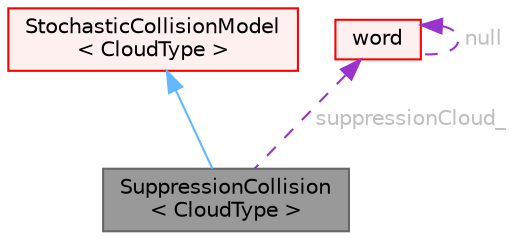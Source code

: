 digraph "SuppressionCollision&lt; CloudType &gt;"
{
 // LATEX_PDF_SIZE
  bgcolor="transparent";
  edge [fontname=Helvetica,fontsize=10,labelfontname=Helvetica,labelfontsize=10];
  node [fontname=Helvetica,fontsize=10,shape=box,height=0.2,width=0.4];
  Node1 [id="Node000001",label="SuppressionCollision\l\< CloudType \>",height=0.2,width=0.4,color="gray40", fillcolor="grey60", style="filled", fontcolor="black",tooltip="Inter-cloud collision model, whereby the canReact flag can be used to inhibit devolatilisation and su..."];
  Node2 -> Node1 [id="edge1_Node000001_Node000002",dir="back",color="steelblue1",style="solid",tooltip=" "];
  Node2 [id="Node000002",label="StochasticCollisionModel\l\< CloudType \>",height=0.2,width=0.4,color="red", fillcolor="#FFF0F0", style="filled",URL="$classFoam_1_1StochasticCollisionModel.html",tooltip="Templated stochastic collision model class."];
  Node5 -> Node1 [id="edge2_Node000001_Node000005",dir="back",color="darkorchid3",style="dashed",tooltip=" ",label=" suppressionCloud_",fontcolor="grey" ];
  Node5 [id="Node000005",label="word",height=0.2,width=0.4,color="red", fillcolor="#FFF0F0", style="filled",URL="$classFoam_1_1word.html",tooltip="A class for handling words, derived from Foam::string."];
  Node5 -> Node5 [id="edge3_Node000005_Node000005",dir="back",color="darkorchid3",style="dashed",tooltip=" ",label=" null",fontcolor="grey" ];
}
